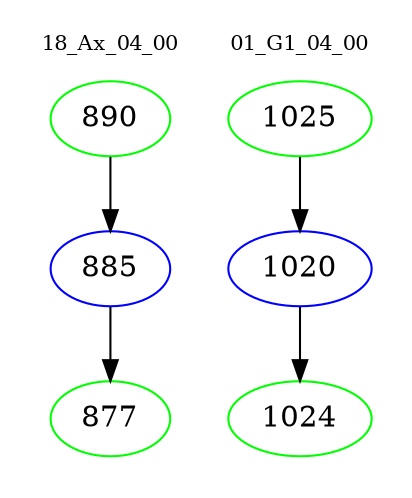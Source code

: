 digraph{
subgraph cluster_0 {
color = white
label = "18_Ax_04_00";
fontsize=10;
T0_890 [label="890", color="green"]
T0_890 -> T0_885 [color="black"]
T0_885 [label="885", color="blue"]
T0_885 -> T0_877 [color="black"]
T0_877 [label="877", color="green"]
}
subgraph cluster_1 {
color = white
label = "01_G1_04_00";
fontsize=10;
T1_1025 [label="1025", color="green"]
T1_1025 -> T1_1020 [color="black"]
T1_1020 [label="1020", color="blue"]
T1_1020 -> T1_1024 [color="black"]
T1_1024 [label="1024", color="green"]
}
}
